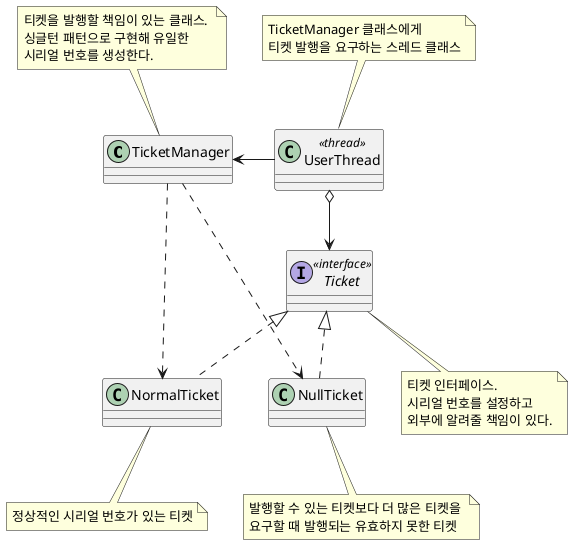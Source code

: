 @startuml

class TicketManager
note top : 티켓을 발행할 책임이 있는 클래스. \n싱글턴 패턴으로 구현해 유일한 \n시리얼 번호를 생성한다.

class UserThread <<thread>>
note top : TicketManager 클래스에게 \n티켓 발행을 요구하는 스레드 클래스

interface Ticket <<interface>>
note bottom : 티켓 인터페이스. \n시리얼 번호를 설정하고 \n외부에 알려줄 책임이 있다.

class NormalTicket
note bottom : 정상적인 시리얼 번호가 있는 티켓

class NullTicket
note bottom : 발행할 수 있는 티켓보다 더 많은 티켓을 \n요구할 때 발행되는 유효하지 못한 티켓

TicketManager <- UserThread
TicketManager ..> NormalTicket
TicketManager ..> NullTicket
UserThread o--> Ticket
Ticket <|.. NormalTicket
Ticket <|.. NullTicket

@enduml